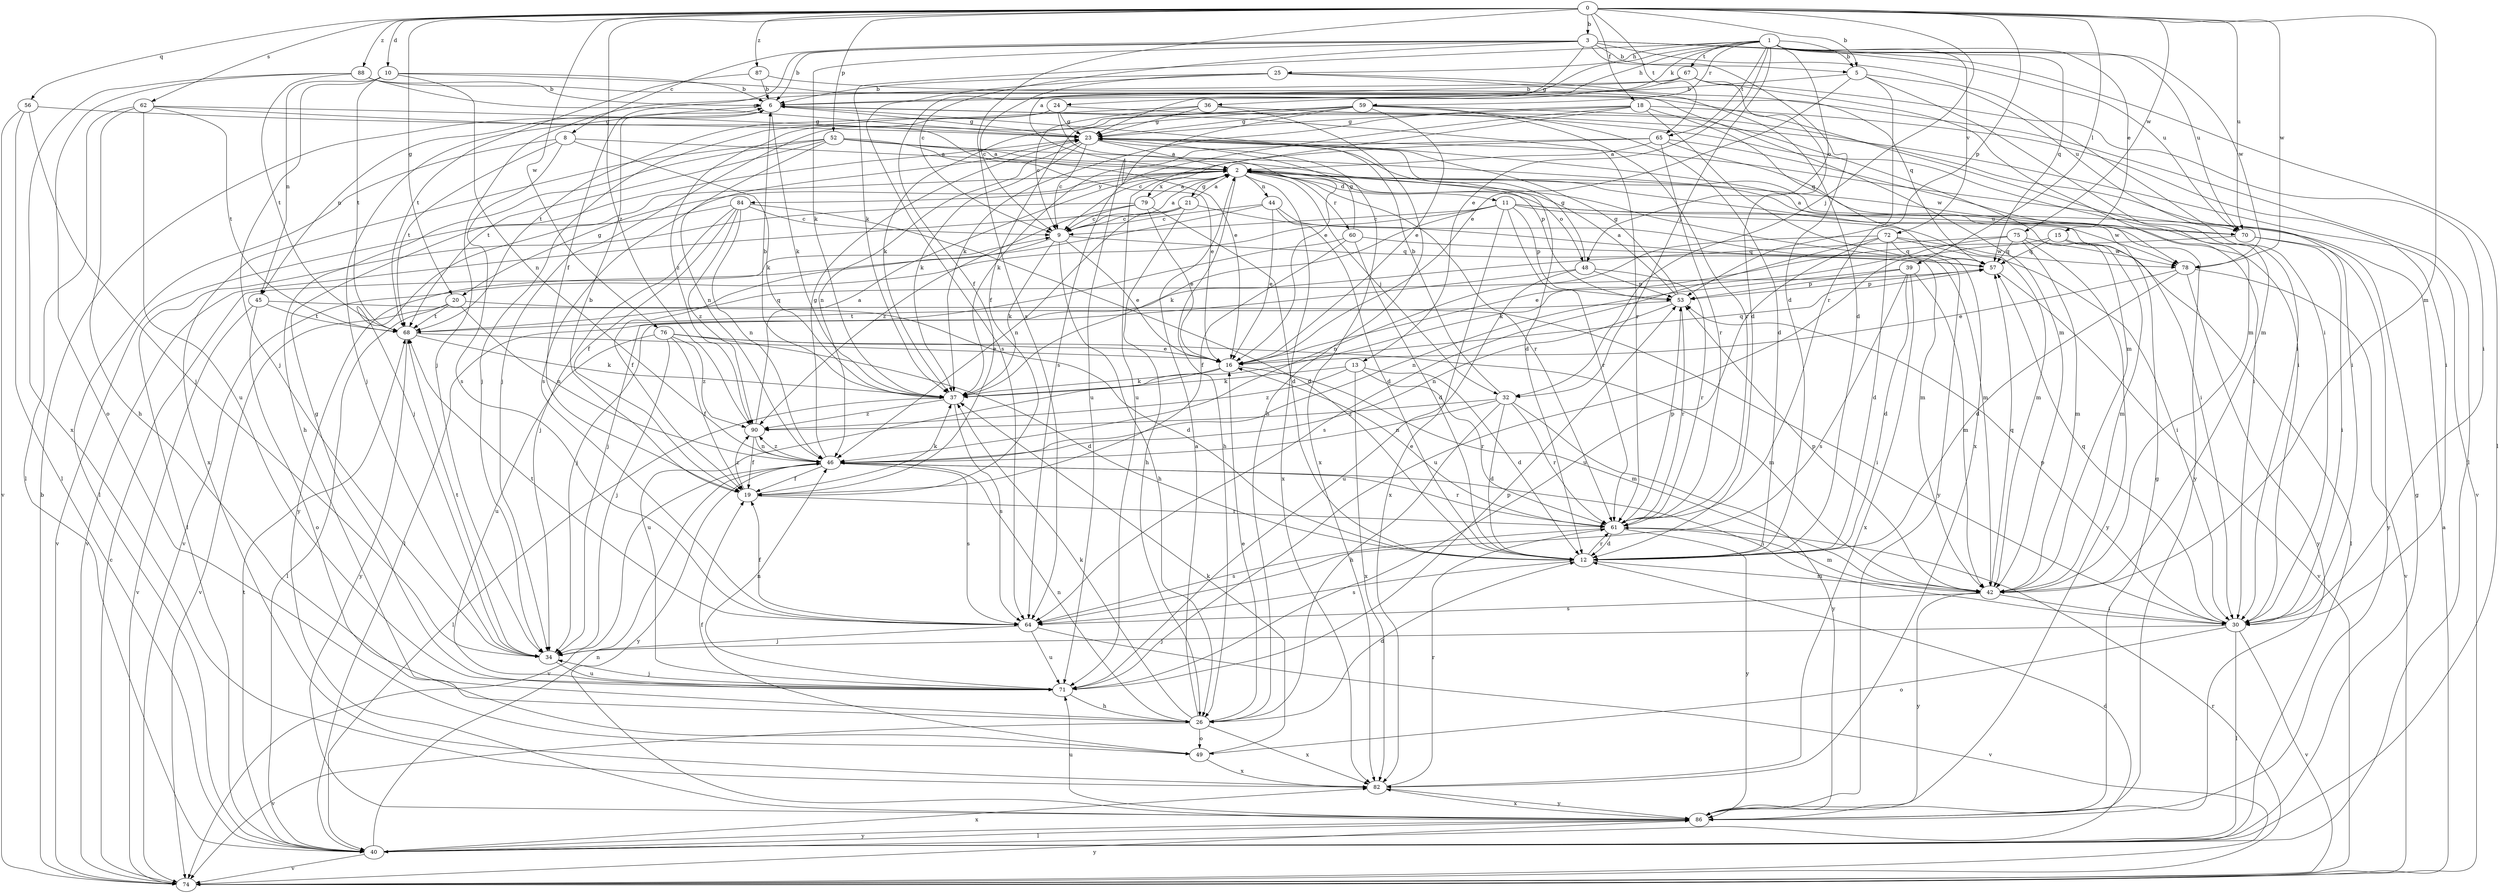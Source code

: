 strict digraph  {
0;
1;
2;
3;
5;
6;
8;
9;
10;
11;
12;
13;
15;
16;
18;
19;
20;
21;
23;
24;
25;
26;
30;
32;
34;
36;
37;
39;
40;
42;
44;
45;
46;
48;
49;
52;
53;
56;
57;
59;
60;
61;
62;
64;
65;
67;
68;
70;
71;
72;
74;
75;
76;
78;
79;
82;
84;
86;
87;
88;
90;
0 -> 3  [label=b];
0 -> 5  [label=b];
0 -> 10  [label=d];
0 -> 18  [label=f];
0 -> 20  [label=g];
0 -> 32  [label=j];
0 -> 39  [label=l];
0 -> 42  [label=m];
0 -> 52  [label=p];
0 -> 53  [label=p];
0 -> 56  [label=q];
0 -> 62  [label=s];
0 -> 64  [label=s];
0 -> 65  [label=t];
0 -> 70  [label=u];
0 -> 75  [label=w];
0 -> 76  [label=w];
0 -> 78  [label=w];
0 -> 87  [label=z];
0 -> 88  [label=z];
0 -> 90  [label=z];
1 -> 2  [label=a];
1 -> 5  [label=b];
1 -> 13  [label=e];
1 -> 15  [label=e];
1 -> 24  [label=h];
1 -> 25  [label=h];
1 -> 32  [label=j];
1 -> 36  [label=k];
1 -> 37  [label=k];
1 -> 48  [label=o];
1 -> 57  [label=q];
1 -> 59  [label=r];
1 -> 65  [label=t];
1 -> 67  [label=t];
1 -> 70  [label=u];
1 -> 72  [label=v];
1 -> 78  [label=w];
2 -> 11  [label=d];
2 -> 20  [label=g];
2 -> 21  [label=g];
2 -> 26  [label=h];
2 -> 30  [label=i];
2 -> 32  [label=j];
2 -> 34  [label=j];
2 -> 44  [label=n];
2 -> 48  [label=o];
2 -> 60  [label=r];
2 -> 61  [label=r];
2 -> 79  [label=x];
2 -> 82  [label=x];
2 -> 84  [label=y];
2 -> 86  [label=y];
3 -> 5  [label=b];
3 -> 6  [label=b];
3 -> 8  [label=c];
3 -> 9  [label=c];
3 -> 12  [label=d];
3 -> 19  [label=f];
3 -> 23  [label=g];
3 -> 30  [label=i];
3 -> 37  [label=k];
3 -> 40  [label=l];
3 -> 70  [label=u];
5 -> 6  [label=b];
5 -> 16  [label=e];
5 -> 42  [label=m];
5 -> 61  [label=r];
5 -> 70  [label=u];
6 -> 23  [label=g];
6 -> 30  [label=i];
6 -> 34  [label=j];
6 -> 37  [label=k];
6 -> 45  [label=n];
6 -> 61  [label=r];
8 -> 2  [label=a];
8 -> 37  [label=k];
8 -> 40  [label=l];
8 -> 64  [label=s];
8 -> 68  [label=t];
9 -> 2  [label=a];
9 -> 16  [label=e];
9 -> 19  [label=f];
9 -> 26  [label=h];
9 -> 37  [label=k];
9 -> 57  [label=q];
10 -> 6  [label=b];
10 -> 34  [label=j];
10 -> 42  [label=m];
10 -> 45  [label=n];
10 -> 46  [label=n];
10 -> 68  [label=t];
11 -> 9  [label=c];
11 -> 37  [label=k];
11 -> 42  [label=m];
11 -> 53  [label=p];
11 -> 61  [label=r];
11 -> 70  [label=u];
11 -> 74  [label=v];
11 -> 78  [label=w];
11 -> 82  [label=x];
12 -> 42  [label=m];
12 -> 61  [label=r];
12 -> 64  [label=s];
13 -> 12  [label=d];
13 -> 37  [label=k];
13 -> 61  [label=r];
13 -> 82  [label=x];
13 -> 90  [label=z];
15 -> 40  [label=l];
15 -> 42  [label=m];
15 -> 57  [label=q];
15 -> 71  [label=u];
16 -> 37  [label=k];
16 -> 42  [label=m];
16 -> 57  [label=q];
16 -> 71  [label=u];
18 -> 23  [label=g];
18 -> 30  [label=i];
18 -> 37  [label=k];
18 -> 57  [label=q];
18 -> 64  [label=s];
18 -> 71  [label=u];
18 -> 82  [label=x];
19 -> 6  [label=b];
19 -> 37  [label=k];
19 -> 61  [label=r];
19 -> 90  [label=z];
20 -> 30  [label=i];
20 -> 40  [label=l];
20 -> 46  [label=n];
20 -> 68  [label=t];
20 -> 74  [label=v];
21 -> 2  [label=a];
21 -> 9  [label=c];
21 -> 26  [label=h];
21 -> 42  [label=m];
21 -> 46  [label=n];
21 -> 74  [label=v];
23 -> 2  [label=a];
23 -> 9  [label=c];
23 -> 12  [label=d];
23 -> 37  [label=k];
23 -> 46  [label=n];
23 -> 64  [label=s];
23 -> 82  [label=x];
24 -> 16  [label=e];
24 -> 23  [label=g];
24 -> 34  [label=j];
24 -> 68  [label=t];
24 -> 74  [label=v];
25 -> 6  [label=b];
25 -> 9  [label=c];
25 -> 12  [label=d];
25 -> 40  [label=l];
25 -> 64  [label=s];
26 -> 2  [label=a];
26 -> 12  [label=d];
26 -> 16  [label=e];
26 -> 37  [label=k];
26 -> 46  [label=n];
26 -> 49  [label=o];
26 -> 74  [label=v];
26 -> 82  [label=x];
30 -> 34  [label=j];
30 -> 40  [label=l];
30 -> 49  [label=o];
30 -> 53  [label=p];
30 -> 57  [label=q];
30 -> 74  [label=v];
32 -> 6  [label=b];
32 -> 12  [label=d];
32 -> 26  [label=h];
32 -> 46  [label=n];
32 -> 61  [label=r];
32 -> 86  [label=y];
32 -> 90  [label=z];
34 -> 68  [label=t];
34 -> 71  [label=u];
36 -> 9  [label=c];
36 -> 23  [label=g];
36 -> 26  [label=h];
36 -> 42  [label=m];
36 -> 90  [label=z];
37 -> 6  [label=b];
37 -> 40  [label=l];
37 -> 64  [label=s];
37 -> 90  [label=z];
39 -> 12  [label=d];
39 -> 42  [label=m];
39 -> 46  [label=n];
39 -> 53  [label=p];
39 -> 64  [label=s];
39 -> 82  [label=x];
40 -> 12  [label=d];
40 -> 23  [label=g];
40 -> 46  [label=n];
40 -> 68  [label=t];
40 -> 74  [label=v];
40 -> 82  [label=x];
40 -> 86  [label=y];
42 -> 30  [label=i];
42 -> 53  [label=p];
42 -> 57  [label=q];
42 -> 64  [label=s];
42 -> 86  [label=y];
44 -> 9  [label=c];
44 -> 12  [label=d];
44 -> 16  [label=e];
44 -> 42  [label=m];
44 -> 86  [label=y];
45 -> 12  [label=d];
45 -> 49  [label=o];
45 -> 68  [label=t];
45 -> 74  [label=v];
46 -> 19  [label=f];
46 -> 23  [label=g];
46 -> 30  [label=i];
46 -> 61  [label=r];
46 -> 64  [label=s];
46 -> 74  [label=v];
46 -> 86  [label=y];
46 -> 90  [label=z];
48 -> 23  [label=g];
48 -> 34  [label=j];
48 -> 53  [label=p];
48 -> 61  [label=r];
48 -> 71  [label=u];
49 -> 19  [label=f];
49 -> 37  [label=k];
49 -> 82  [label=x];
52 -> 2  [label=a];
52 -> 16  [label=e];
52 -> 26  [label=h];
52 -> 46  [label=n];
52 -> 53  [label=p];
52 -> 68  [label=t];
52 -> 78  [label=w];
52 -> 82  [label=x];
53 -> 2  [label=a];
53 -> 23  [label=g];
53 -> 46  [label=n];
53 -> 61  [label=r];
53 -> 68  [label=t];
56 -> 23  [label=g];
56 -> 34  [label=j];
56 -> 40  [label=l];
56 -> 74  [label=v];
57 -> 53  [label=p];
57 -> 74  [label=v];
59 -> 12  [label=d];
59 -> 16  [label=e];
59 -> 19  [label=f];
59 -> 23  [label=g];
59 -> 30  [label=i];
59 -> 34  [label=j];
59 -> 37  [label=k];
59 -> 61  [label=r];
59 -> 71  [label=u];
60 -> 12  [label=d];
60 -> 19  [label=f];
60 -> 23  [label=g];
60 -> 40  [label=l];
60 -> 57  [label=q];
61 -> 12  [label=d];
61 -> 16  [label=e];
61 -> 42  [label=m];
61 -> 53  [label=p];
61 -> 64  [label=s];
61 -> 86  [label=y];
62 -> 16  [label=e];
62 -> 23  [label=g];
62 -> 26  [label=h];
62 -> 40  [label=l];
62 -> 68  [label=t];
62 -> 71  [label=u];
64 -> 19  [label=f];
64 -> 34  [label=j];
64 -> 68  [label=t];
64 -> 71  [label=u];
64 -> 74  [label=v];
65 -> 2  [label=a];
65 -> 9  [label=c];
65 -> 30  [label=i];
65 -> 37  [label=k];
65 -> 61  [label=r];
65 -> 86  [label=y];
67 -> 6  [label=b];
67 -> 12  [label=d];
67 -> 19  [label=f];
67 -> 30  [label=i];
67 -> 34  [label=j];
67 -> 42  [label=m];
68 -> 16  [label=e];
68 -> 37  [label=k];
68 -> 57  [label=q];
68 -> 86  [label=y];
70 -> 2  [label=a];
70 -> 16  [label=e];
70 -> 30  [label=i];
70 -> 86  [label=y];
71 -> 23  [label=g];
71 -> 26  [label=h];
71 -> 34  [label=j];
71 -> 46  [label=n];
71 -> 53  [label=p];
72 -> 12  [label=d];
72 -> 30  [label=i];
72 -> 46  [label=n];
72 -> 57  [label=q];
72 -> 64  [label=s];
72 -> 71  [label=u];
72 -> 78  [label=w];
74 -> 2  [label=a];
74 -> 6  [label=b];
74 -> 9  [label=c];
74 -> 61  [label=r];
74 -> 86  [label=y];
75 -> 34  [label=j];
75 -> 37  [label=k];
75 -> 42  [label=m];
75 -> 57  [label=q];
75 -> 78  [label=w];
75 -> 86  [label=y];
76 -> 12  [label=d];
76 -> 16  [label=e];
76 -> 19  [label=f];
76 -> 34  [label=j];
76 -> 42  [label=m];
76 -> 71  [label=u];
76 -> 90  [label=z];
78 -> 12  [label=d];
78 -> 16  [label=e];
78 -> 74  [label=v];
78 -> 86  [label=y];
79 -> 2  [label=a];
79 -> 9  [label=c];
79 -> 12  [label=d];
79 -> 16  [label=e];
79 -> 40  [label=l];
79 -> 90  [label=z];
82 -> 61  [label=r];
82 -> 86  [label=y];
84 -> 9  [label=c];
84 -> 12  [label=d];
84 -> 19  [label=f];
84 -> 34  [label=j];
84 -> 46  [label=n];
84 -> 74  [label=v];
84 -> 90  [label=z];
86 -> 23  [label=g];
86 -> 40  [label=l];
86 -> 71  [label=u];
86 -> 82  [label=x];
87 -> 6  [label=b];
87 -> 57  [label=q];
87 -> 68  [label=t];
88 -> 6  [label=b];
88 -> 23  [label=g];
88 -> 30  [label=i];
88 -> 49  [label=o];
88 -> 68  [label=t];
88 -> 82  [label=x];
90 -> 2  [label=a];
90 -> 19  [label=f];
90 -> 46  [label=n];
}

